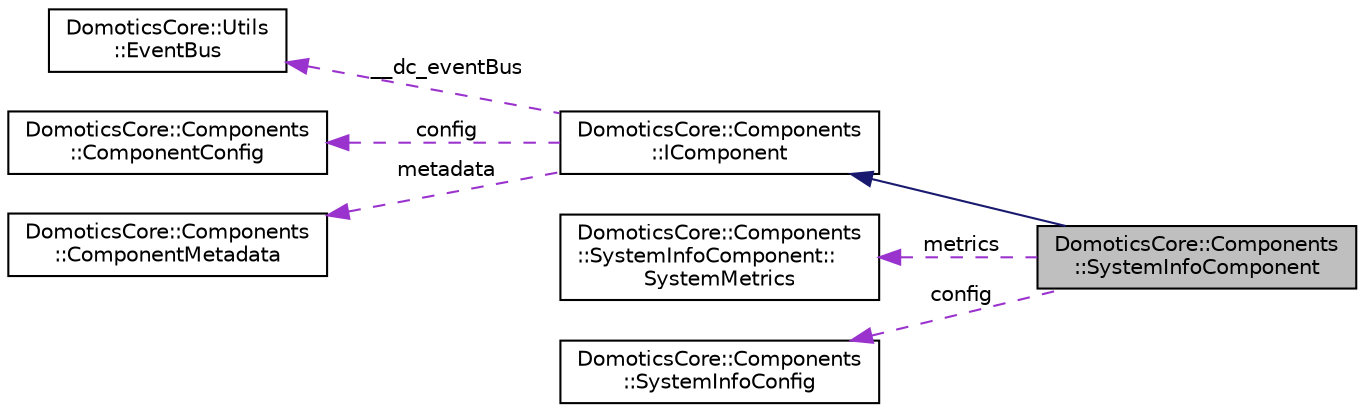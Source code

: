 digraph "DomoticsCore::Components::SystemInfoComponent"
{
 // LATEX_PDF_SIZE
  edge [fontname="Helvetica",fontsize="10",labelfontname="Helvetica",labelfontsize="10"];
  node [fontname="Helvetica",fontsize="10",shape=record];
  rankdir="LR";
  Node1 [label="DomoticsCore::Components\l::SystemInfoComponent",height=0.2,width=0.4,color="black", fillcolor="grey75", style="filled", fontcolor="black",tooltip="Core System Information Component Provides system metrics and hardware information without WebUI depe..."];
  Node2 -> Node1 [dir="back",color="midnightblue",fontsize="10",style="solid",fontname="Helvetica"];
  Node2 [label="DomoticsCore::Components\l::IComponent",height=0.2,width=0.4,color="black", fillcolor="white", style="filled",URL="$classDomoticsCore_1_1Components_1_1IComponent.html",tooltip="Base interface for all DomoticsCore components Provides lifecycle management, dependency resolution,..."];
  Node3 -> Node2 [dir="back",color="darkorchid3",fontsize="10",style="dashed",label=" __dc_eventBus" ,fontname="Helvetica"];
  Node3 [label="DomoticsCore::Utils\l::EventBus",height=0.2,width=0.4,color="black", fillcolor="white", style="filled",URL="$classDomoticsCore_1_1Utils_1_1EventBus.html",tooltip=" "];
  Node4 -> Node2 [dir="back",color="darkorchid3",fontsize="10",style="dashed",label=" config" ,fontname="Helvetica"];
  Node4 [label="DomoticsCore::Components\l::ComponentConfig",height=0.2,width=0.4,color="black", fillcolor="white", style="filled",URL="$classDomoticsCore_1_1Components_1_1ComponentConfig.html",tooltip="Component configuration base class."];
  Node5 -> Node2 [dir="back",color="darkorchid3",fontsize="10",style="dashed",label=" metadata" ,fontname="Helvetica"];
  Node5 [label="DomoticsCore::Components\l::ComponentMetadata",height=0.2,width=0.4,color="black", fillcolor="white", style="filled",URL="$structDomoticsCore_1_1Components_1_1ComponentMetadata.html",tooltip="Component metadata information."];
  Node6 -> Node1 [dir="back",color="darkorchid3",fontsize="10",style="dashed",label=" metrics" ,fontname="Helvetica"];
  Node6 [label="DomoticsCore::Components\l::SystemInfoComponent::\lSystemMetrics",height=0.2,width=0.4,color="black", fillcolor="white", style="filled",URL="$structDomoticsCore_1_1Components_1_1SystemInfoComponent_1_1SystemMetrics.html",tooltip=" "];
  Node7 -> Node1 [dir="back",color="darkorchid3",fontsize="10",style="dashed",label=" config" ,fontname="Helvetica"];
  Node7 [label="DomoticsCore::Components\l::SystemInfoConfig",height=0.2,width=0.4,color="black", fillcolor="white", style="filled",URL="$structDomoticsCore_1_1Components_1_1SystemInfoConfig.html",tooltip="System Information Component Configuration."];
}
